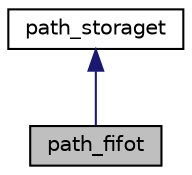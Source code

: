 digraph "path_fifot"
{
 // LATEX_PDF_SIZE
  bgcolor="transparent";
  edge [fontname="Helvetica",fontsize="10",labelfontname="Helvetica",labelfontsize="10"];
  node [fontname="Helvetica",fontsize="10",shape=record];
  Node1 [label="path_fifot",height=0.2,width=0.4,color="black", fillcolor="grey75", style="filled", fontcolor="black",tooltip="FIFO save queue: paths are resumed in the order that they were saved."];
  Node2 -> Node1 [dir="back",color="midnightblue",fontsize="10",style="solid",fontname="Helvetica"];
  Node2 [label="path_storaget",height=0.2,width=0.4,color="black",URL="$classpath__storaget.html",tooltip="Storage for symbolic execution paths to be resumed later."];
}
